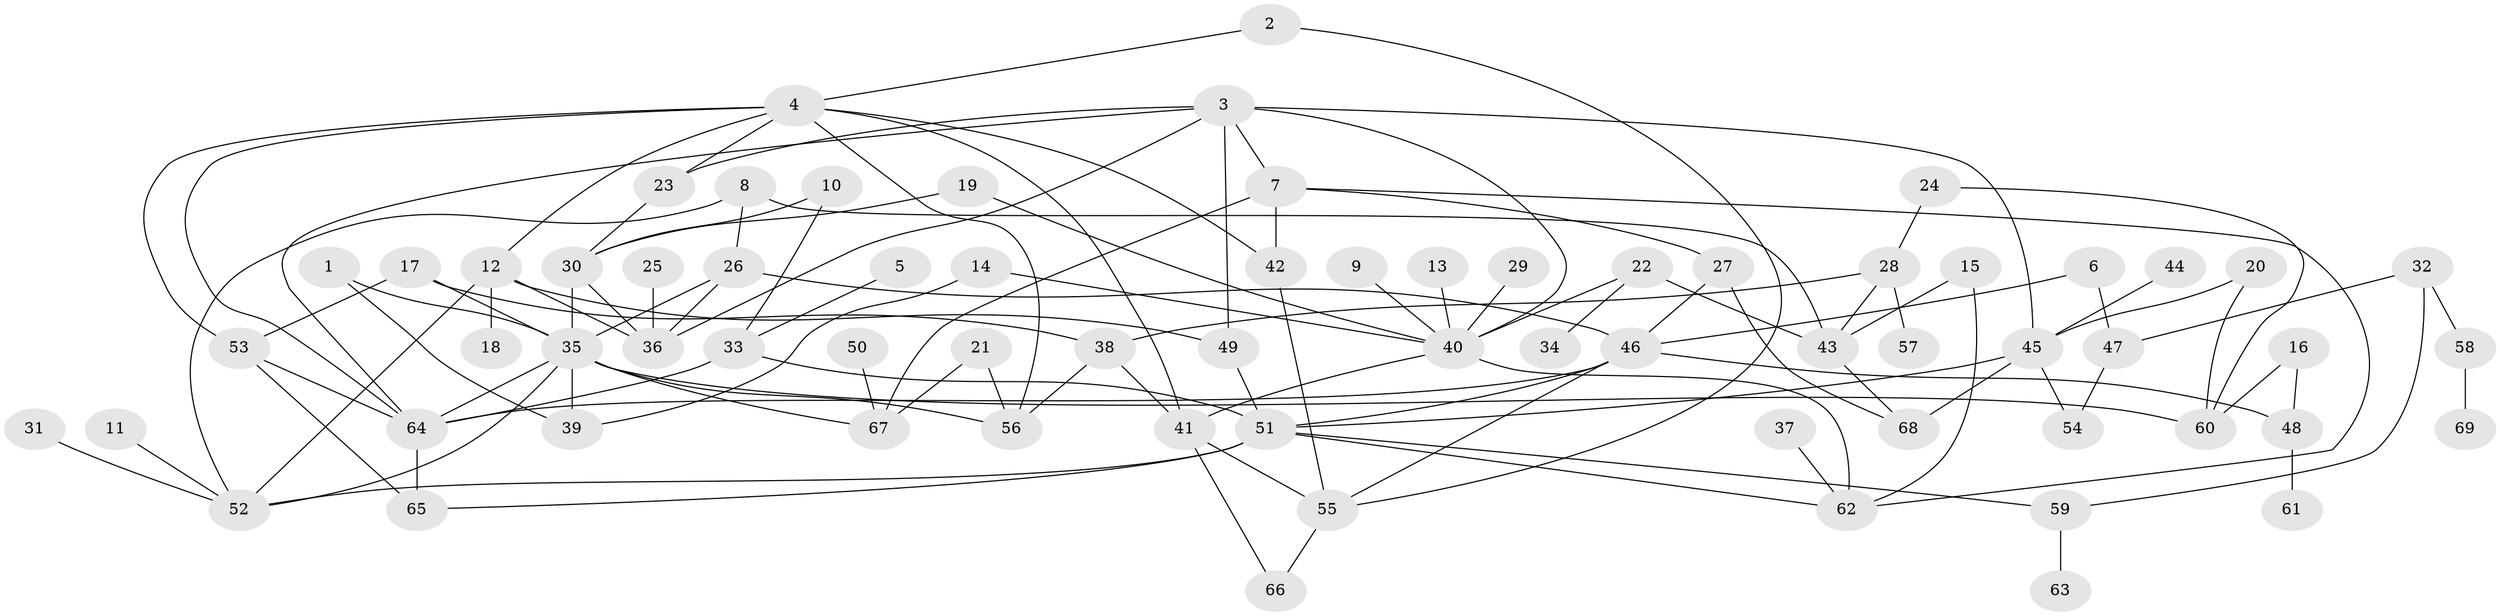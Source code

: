 // original degree distribution, {6: 0.021897810218978103, 4: 0.08759124087591241, 8: 0.021897810218978103, 5: 0.08029197080291971, 3: 0.1897810218978102, 9: 0.0072992700729927005, 10: 0.0072992700729927005, 2: 0.30656934306569344, 1: 0.2773722627737226}
// Generated by graph-tools (version 1.1) at 2025/25/03/09/25 03:25:24]
// undirected, 69 vertices, 113 edges
graph export_dot {
graph [start="1"]
  node [color=gray90,style=filled];
  1;
  2;
  3;
  4;
  5;
  6;
  7;
  8;
  9;
  10;
  11;
  12;
  13;
  14;
  15;
  16;
  17;
  18;
  19;
  20;
  21;
  22;
  23;
  24;
  25;
  26;
  27;
  28;
  29;
  30;
  31;
  32;
  33;
  34;
  35;
  36;
  37;
  38;
  39;
  40;
  41;
  42;
  43;
  44;
  45;
  46;
  47;
  48;
  49;
  50;
  51;
  52;
  53;
  54;
  55;
  56;
  57;
  58;
  59;
  60;
  61;
  62;
  63;
  64;
  65;
  66;
  67;
  68;
  69;
  1 -- 35 [weight=1.0];
  1 -- 39 [weight=1.0];
  2 -- 4 [weight=1.0];
  2 -- 55 [weight=1.0];
  3 -- 7 [weight=1.0];
  3 -- 23 [weight=1.0];
  3 -- 36 [weight=1.0];
  3 -- 40 [weight=2.0];
  3 -- 45 [weight=1.0];
  3 -- 49 [weight=1.0];
  3 -- 64 [weight=1.0];
  4 -- 12 [weight=1.0];
  4 -- 23 [weight=1.0];
  4 -- 41 [weight=1.0];
  4 -- 42 [weight=1.0];
  4 -- 53 [weight=1.0];
  4 -- 56 [weight=1.0];
  4 -- 64 [weight=1.0];
  5 -- 33 [weight=1.0];
  6 -- 46 [weight=1.0];
  6 -- 47 [weight=1.0];
  7 -- 27 [weight=1.0];
  7 -- 42 [weight=1.0];
  7 -- 62 [weight=1.0];
  7 -- 67 [weight=1.0];
  8 -- 26 [weight=1.0];
  8 -- 43 [weight=1.0];
  8 -- 52 [weight=1.0];
  9 -- 40 [weight=1.0];
  10 -- 30 [weight=1.0];
  10 -- 33 [weight=1.0];
  11 -- 52 [weight=1.0];
  12 -- 18 [weight=1.0];
  12 -- 36 [weight=1.0];
  12 -- 49 [weight=1.0];
  12 -- 52 [weight=1.0];
  13 -- 40 [weight=1.0];
  14 -- 39 [weight=1.0];
  14 -- 40 [weight=1.0];
  15 -- 43 [weight=1.0];
  15 -- 62 [weight=1.0];
  16 -- 48 [weight=1.0];
  16 -- 60 [weight=1.0];
  17 -- 35 [weight=1.0];
  17 -- 38 [weight=1.0];
  17 -- 53 [weight=1.0];
  19 -- 30 [weight=1.0];
  19 -- 40 [weight=1.0];
  20 -- 45 [weight=1.0];
  20 -- 60 [weight=1.0];
  21 -- 56 [weight=1.0];
  21 -- 67 [weight=1.0];
  22 -- 34 [weight=1.0];
  22 -- 40 [weight=1.0];
  22 -- 43 [weight=1.0];
  23 -- 30 [weight=1.0];
  24 -- 28 [weight=1.0];
  24 -- 60 [weight=1.0];
  25 -- 36 [weight=1.0];
  26 -- 35 [weight=1.0];
  26 -- 36 [weight=1.0];
  26 -- 46 [weight=1.0];
  27 -- 46 [weight=1.0];
  27 -- 68 [weight=1.0];
  28 -- 38 [weight=1.0];
  28 -- 43 [weight=1.0];
  28 -- 57 [weight=1.0];
  29 -- 40 [weight=1.0];
  30 -- 35 [weight=1.0];
  30 -- 36 [weight=1.0];
  31 -- 52 [weight=1.0];
  32 -- 47 [weight=1.0];
  32 -- 58 [weight=1.0];
  32 -- 59 [weight=1.0];
  33 -- 51 [weight=1.0];
  33 -- 64 [weight=1.0];
  35 -- 39 [weight=1.0];
  35 -- 52 [weight=1.0];
  35 -- 56 [weight=1.0];
  35 -- 60 [weight=1.0];
  35 -- 64 [weight=1.0];
  35 -- 67 [weight=1.0];
  37 -- 62 [weight=1.0];
  38 -- 41 [weight=1.0];
  38 -- 56 [weight=1.0];
  40 -- 41 [weight=1.0];
  40 -- 62 [weight=1.0];
  41 -- 55 [weight=1.0];
  41 -- 66 [weight=1.0];
  42 -- 55 [weight=1.0];
  43 -- 68 [weight=1.0];
  44 -- 45 [weight=1.0];
  45 -- 51 [weight=1.0];
  45 -- 54 [weight=1.0];
  45 -- 68 [weight=1.0];
  46 -- 48 [weight=1.0];
  46 -- 51 [weight=1.0];
  46 -- 55 [weight=1.0];
  46 -- 64 [weight=1.0];
  47 -- 54 [weight=1.0];
  48 -- 61 [weight=1.0];
  49 -- 51 [weight=1.0];
  50 -- 67 [weight=1.0];
  51 -- 52 [weight=1.0];
  51 -- 59 [weight=1.0];
  51 -- 62 [weight=1.0];
  51 -- 65 [weight=1.0];
  53 -- 64 [weight=1.0];
  53 -- 65 [weight=1.0];
  55 -- 66 [weight=1.0];
  58 -- 69 [weight=1.0];
  59 -- 63 [weight=1.0];
  64 -- 65 [weight=1.0];
}
